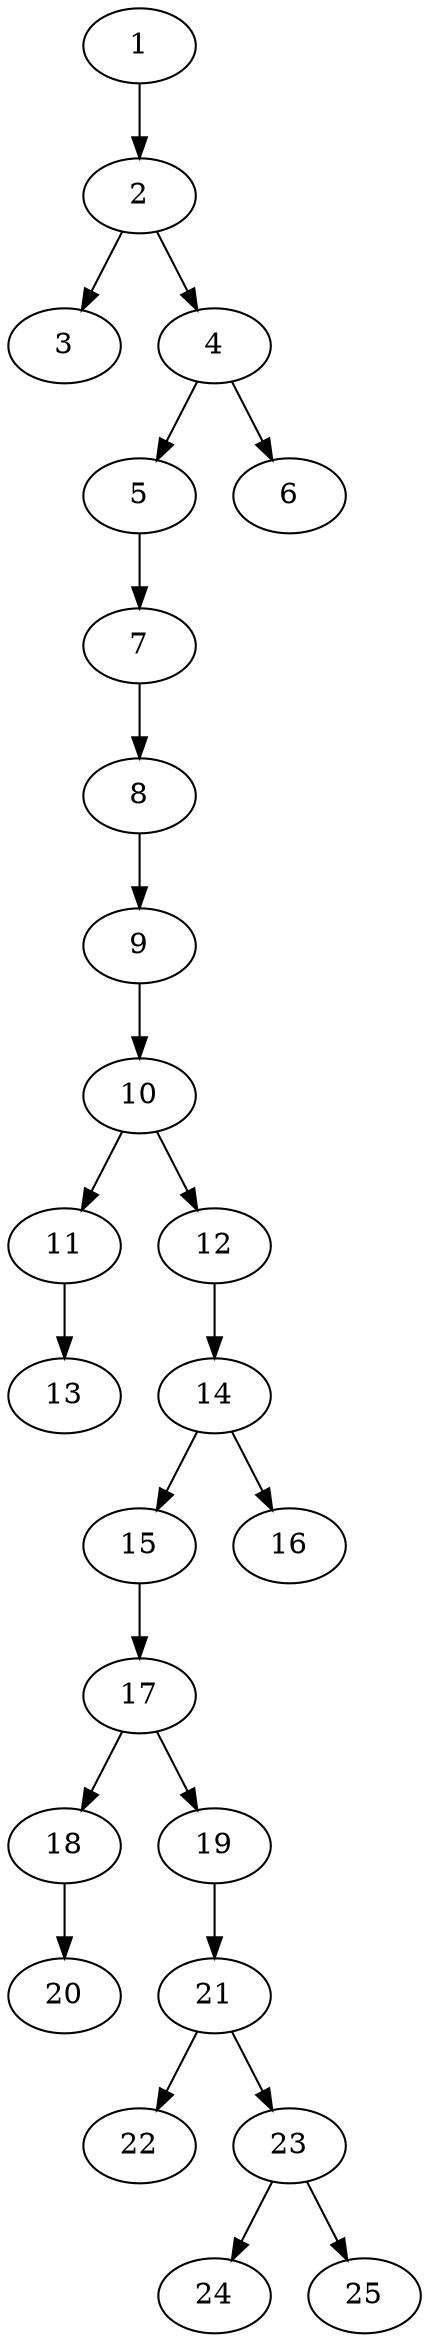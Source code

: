 // DAG automatically generated by daggen at Fri Aug  4 16:35:13 2017
// ./daggen --dot -n 25 --fat 0.2 --regular 0.2 --density 0.8 --jump 2 
digraph G {
  1 [size="11815", alpha="0.03"]
  1 -> 2 [size ="839"]
  2 [size="448107", alpha="0.05"]
  2 -> 3 [size ="839"]
  2 -> 4 [size ="839"]
  3 [size="546370", alpha="0.02"]
  4 [size="255407", alpha="0.18"]
  4 -> 5 [size ="210"]
  4 -> 6 [size ="210"]
  5 [size="22732", alpha="0.08"]
  5 -> 7 [size ="75"]
  6 [size="28991", alpha="0.16"]
  7 [size="8590", alpha="0.09"]
  7 -> 8 [size ="34"]
  8 [size="903260", alpha="0.10"]
  8 -> 9 [size ="679"]
  9 [size="17023", alpha="0.04"]
  9 -> 10 [size ="537"]
  10 [size="968008", alpha="0.03"]
  10 -> 11 [size ="839"]
  10 -> 12 [size ="839"]
  11 [size="1073742", alpha="0.19"]
  11 -> 13 [size ="839"]
  12 [size="368293", alpha="0.13"]
  12 -> 14 [size ="411"]
  13 [size="231928", alpha="0.06"]
  14 [size="1073742", alpha="0.15"]
  14 -> 15 [size ="839"]
  14 -> 16 [size ="839"]
  15 [size="13775", alpha="0.19"]
  15 -> 17 [size ="679"]
  16 [size="40464", alpha="0.06"]
  17 [size="127357", alpha="0.20"]
  17 -> 18 [size ="134"]
  17 -> 19 [size ="134"]
  18 [size="549756", alpha="0.11"]
  18 -> 20 [size ="537"]
  19 [size="8590", alpha="0.06"]
  19 -> 21 [size ="34"]
  20 [size="871421", alpha="0.12"]
  21 [size="7088", alpha="0.19"]
  21 -> 22 [size ="134"]
  21 -> 23 [size ="134"]
  22 [size="21391", alpha="0.13"]
  23 [size="249545", alpha="0.20"]
  23 -> 24 [size ="411"]
  23 -> 25 [size ="411"]
  24 [size="1964", alpha="0.03"]
  25 [size="352093", alpha="0.07"]
}
